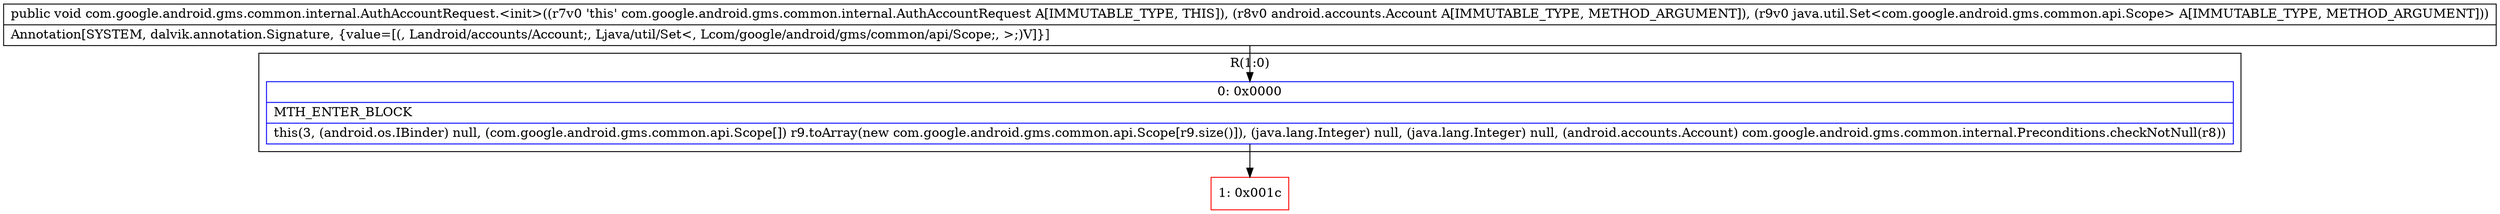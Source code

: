 digraph "CFG forcom.google.android.gms.common.internal.AuthAccountRequest.\<init\>(Landroid\/accounts\/Account;Ljava\/util\/Set;)V" {
subgraph cluster_Region_553718325 {
label = "R(1:0)";
node [shape=record,color=blue];
Node_0 [shape=record,label="{0\:\ 0x0000|MTH_ENTER_BLOCK\l|this(3, (android.os.IBinder) null, (com.google.android.gms.common.api.Scope[]) r9.toArray(new com.google.android.gms.common.api.Scope[r9.size()]), (java.lang.Integer) null, (java.lang.Integer) null, (android.accounts.Account) com.google.android.gms.common.internal.Preconditions.checkNotNull(r8))\l}"];
}
Node_1 [shape=record,color=red,label="{1\:\ 0x001c}"];
MethodNode[shape=record,label="{public void com.google.android.gms.common.internal.AuthAccountRequest.\<init\>((r7v0 'this' com.google.android.gms.common.internal.AuthAccountRequest A[IMMUTABLE_TYPE, THIS]), (r8v0 android.accounts.Account A[IMMUTABLE_TYPE, METHOD_ARGUMENT]), (r9v0 java.util.Set\<com.google.android.gms.common.api.Scope\> A[IMMUTABLE_TYPE, METHOD_ARGUMENT]))  | Annotation[SYSTEM, dalvik.annotation.Signature, \{value=[(, Landroid\/accounts\/Account;, Ljava\/util\/Set\<, Lcom\/google\/android\/gms\/common\/api\/Scope;, \>;)V]\}]\l}"];
MethodNode -> Node_0;
Node_0 -> Node_1;
}

